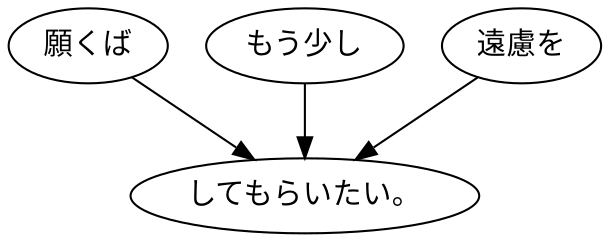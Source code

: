 digraph graph6565 {
	node0 [label="願くば"];
	node1 [label="もう少し"];
	node2 [label="遠慮を"];
	node3 [label="してもらいたい。"];
	node0 -> node3;
	node1 -> node3;
	node2 -> node3;
}
